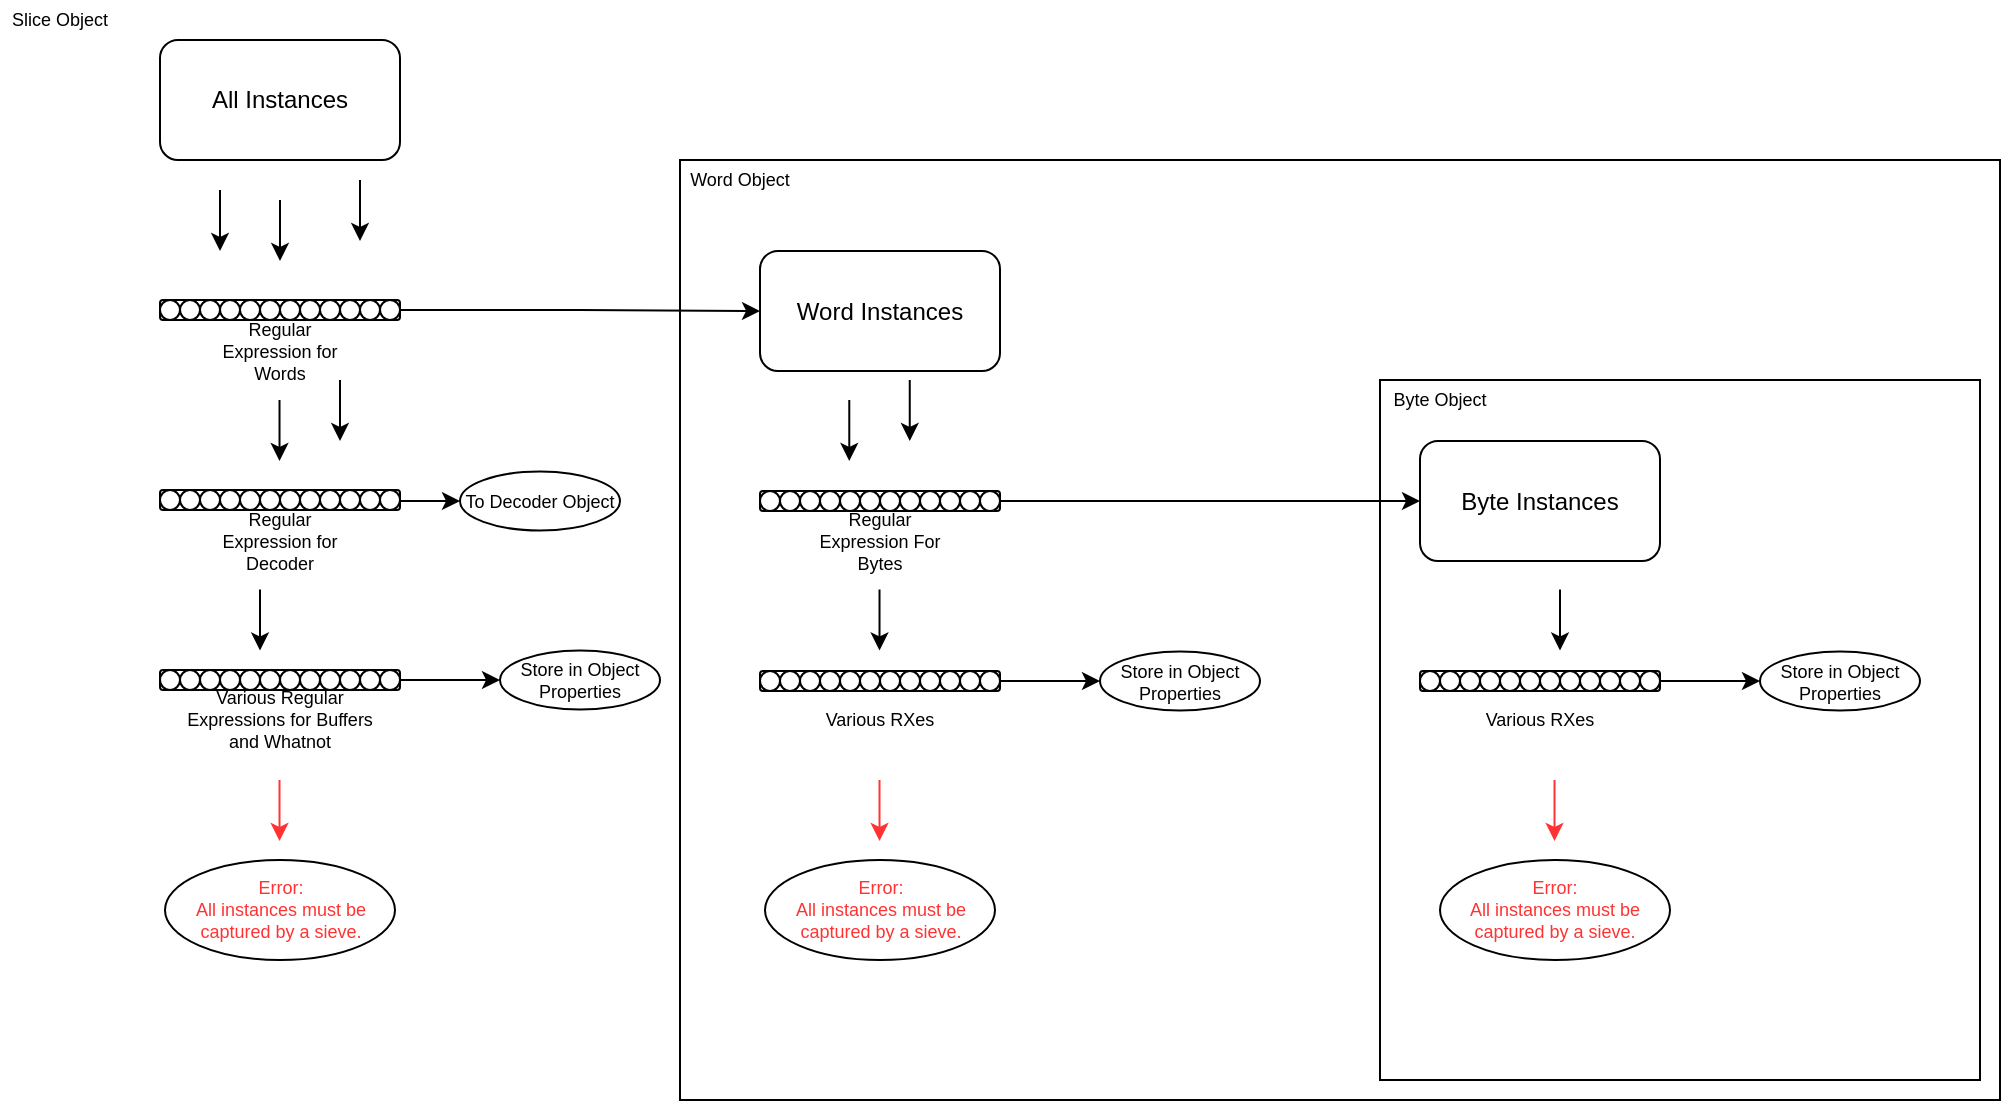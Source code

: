 <mxfile version="14.9.4" type="device"><diagram id="8y_iCtUcxWK4oEQ9TuIy" name="Page-1"><mxGraphModel dx="1681" dy="651" grid="1" gridSize="10" guides="1" tooltips="1" connect="1" arrows="1" fold="1" page="1" pageScale="1" pageWidth="850" pageHeight="1100" math="0" shadow="0"><root><mxCell id="0"/><mxCell id="1" parent="0"/><mxCell id="hp-HdV8AgzbzfMNJyMUk-153" value="" style="rounded=0;whiteSpace=wrap;html=1;fontSize=9;fontColor=#FF3333;fillColor=none;" vertex="1" parent="1"><mxGeometry x="340" y="80" width="660" height="470" as="geometry"/></mxCell><mxCell id="hp-HdV8AgzbzfMNJyMUk-155" value="" style="rounded=0;whiteSpace=wrap;html=1;fontSize=9;fontColor=#000000;fillColor=none;" vertex="1" parent="1"><mxGeometry x="690" y="190" width="300" height="350" as="geometry"/></mxCell><mxCell id="hp-HdV8AgzbzfMNJyMUk-1" value="All Instances" style="rounded=1;whiteSpace=wrap;html=1;fillColor=none;" vertex="1" parent="1"><mxGeometry x="80" y="20" width="120" height="60" as="geometry"/></mxCell><mxCell id="hp-HdV8AgzbzfMNJyMUk-17" value="" style="group" vertex="1" connectable="0" parent="1"><mxGeometry x="80" y="150" width="120" height="35.5" as="geometry"/></mxCell><mxCell id="hp-HdV8AgzbzfMNJyMUk-2" value="" style="rounded=1;whiteSpace=wrap;html=1;container=0;" vertex="1" parent="hp-HdV8AgzbzfMNJyMUk-17"><mxGeometry width="120" height="10" as="geometry"/></mxCell><mxCell id="hp-HdV8AgzbzfMNJyMUk-3" value="" style="ellipse;whiteSpace=wrap;html=1;container=0;" vertex="1" parent="hp-HdV8AgzbzfMNJyMUk-17"><mxGeometry width="10" height="10" as="geometry"/></mxCell><mxCell id="hp-HdV8AgzbzfMNJyMUk-4" value="" style="ellipse;whiteSpace=wrap;html=1;container=0;" vertex="1" parent="hp-HdV8AgzbzfMNJyMUk-17"><mxGeometry x="10" width="10" height="10" as="geometry"/></mxCell><mxCell id="hp-HdV8AgzbzfMNJyMUk-5" value="" style="ellipse;whiteSpace=wrap;html=1;container=0;" vertex="1" parent="hp-HdV8AgzbzfMNJyMUk-17"><mxGeometry x="20" width="10" height="10" as="geometry"/></mxCell><mxCell id="hp-HdV8AgzbzfMNJyMUk-6" value="" style="ellipse;whiteSpace=wrap;html=1;container=0;" vertex="1" parent="hp-HdV8AgzbzfMNJyMUk-17"><mxGeometry x="30" width="10" height="10" as="geometry"/></mxCell><mxCell id="hp-HdV8AgzbzfMNJyMUk-7" value="" style="ellipse;whiteSpace=wrap;html=1;container=0;" vertex="1" parent="hp-HdV8AgzbzfMNJyMUk-17"><mxGeometry x="40" width="10" height="10" as="geometry"/></mxCell><mxCell id="hp-HdV8AgzbzfMNJyMUk-8" value="" style="ellipse;whiteSpace=wrap;html=1;container=0;" vertex="1" parent="hp-HdV8AgzbzfMNJyMUk-17"><mxGeometry x="50" width="10" height="10" as="geometry"/></mxCell><mxCell id="hp-HdV8AgzbzfMNJyMUk-9" value="" style="ellipse;whiteSpace=wrap;html=1;container=0;" vertex="1" parent="hp-HdV8AgzbzfMNJyMUk-17"><mxGeometry x="60" width="10" height="10" as="geometry"/></mxCell><mxCell id="hp-HdV8AgzbzfMNJyMUk-10" value="" style="ellipse;whiteSpace=wrap;html=1;container=0;" vertex="1" parent="hp-HdV8AgzbzfMNJyMUk-17"><mxGeometry x="70" width="10" height="10" as="geometry"/></mxCell><mxCell id="hp-HdV8AgzbzfMNJyMUk-11" value="" style="ellipse;whiteSpace=wrap;html=1;container=0;" vertex="1" parent="hp-HdV8AgzbzfMNJyMUk-17"><mxGeometry x="80" width="10" height="10" as="geometry"/></mxCell><mxCell id="hp-HdV8AgzbzfMNJyMUk-12" value="" style="ellipse;whiteSpace=wrap;html=1;container=0;" vertex="1" parent="hp-HdV8AgzbzfMNJyMUk-17"><mxGeometry x="90" width="10" height="10" as="geometry"/></mxCell><mxCell id="hp-HdV8AgzbzfMNJyMUk-13" value="" style="ellipse;whiteSpace=wrap;html=1;container=0;" vertex="1" parent="hp-HdV8AgzbzfMNJyMUk-17"><mxGeometry x="100" width="10" height="10" as="geometry"/></mxCell><mxCell id="hp-HdV8AgzbzfMNJyMUk-14" value="" style="ellipse;whiteSpace=wrap;html=1;container=0;" vertex="1" parent="hp-HdV8AgzbzfMNJyMUk-17"><mxGeometry x="110" width="10" height="10" as="geometry"/></mxCell><mxCell id="hp-HdV8AgzbzfMNJyMUk-19" value="Regular Expression for Words" style="text;html=1;strokeColor=none;fillColor=none;align=center;verticalAlign=middle;whiteSpace=wrap;rounded=0;fontSize=9;" vertex="1" parent="hp-HdV8AgzbzfMNJyMUk-17"><mxGeometry x="30" y="15.5" width="60" height="20" as="geometry"/></mxCell><mxCell id="hp-HdV8AgzbzfMNJyMUk-20" value="" style="group" vertex="1" connectable="0" parent="1"><mxGeometry x="80" y="245" width="120" height="10" as="geometry"/></mxCell><mxCell id="hp-HdV8AgzbzfMNJyMUk-21" value="" style="rounded=1;whiteSpace=wrap;html=1;container=0;" vertex="1" parent="hp-HdV8AgzbzfMNJyMUk-20"><mxGeometry width="120" height="10" as="geometry"/></mxCell><mxCell id="hp-HdV8AgzbzfMNJyMUk-22" value="" style="ellipse;whiteSpace=wrap;html=1;container=0;" vertex="1" parent="hp-HdV8AgzbzfMNJyMUk-20"><mxGeometry width="10" height="10" as="geometry"/></mxCell><mxCell id="hp-HdV8AgzbzfMNJyMUk-23" value="" style="ellipse;whiteSpace=wrap;html=1;container=0;" vertex="1" parent="hp-HdV8AgzbzfMNJyMUk-20"><mxGeometry x="10" width="10" height="10" as="geometry"/></mxCell><mxCell id="hp-HdV8AgzbzfMNJyMUk-24" value="" style="ellipse;whiteSpace=wrap;html=1;container=0;" vertex="1" parent="hp-HdV8AgzbzfMNJyMUk-20"><mxGeometry x="20" width="10" height="10" as="geometry"/></mxCell><mxCell id="hp-HdV8AgzbzfMNJyMUk-25" value="" style="ellipse;whiteSpace=wrap;html=1;container=0;" vertex="1" parent="hp-HdV8AgzbzfMNJyMUk-20"><mxGeometry x="30" width="10" height="10" as="geometry"/></mxCell><mxCell id="hp-HdV8AgzbzfMNJyMUk-26" value="" style="ellipse;whiteSpace=wrap;html=1;container=0;" vertex="1" parent="hp-HdV8AgzbzfMNJyMUk-20"><mxGeometry x="40" width="10" height="10" as="geometry"/></mxCell><mxCell id="hp-HdV8AgzbzfMNJyMUk-27" value="" style="ellipse;whiteSpace=wrap;html=1;container=0;" vertex="1" parent="hp-HdV8AgzbzfMNJyMUk-20"><mxGeometry x="50" width="10" height="10" as="geometry"/></mxCell><mxCell id="hp-HdV8AgzbzfMNJyMUk-28" value="" style="ellipse;whiteSpace=wrap;html=1;container=0;" vertex="1" parent="hp-HdV8AgzbzfMNJyMUk-20"><mxGeometry x="60" width="10" height="10" as="geometry"/></mxCell><mxCell id="hp-HdV8AgzbzfMNJyMUk-29" value="" style="ellipse;whiteSpace=wrap;html=1;container=0;" vertex="1" parent="hp-HdV8AgzbzfMNJyMUk-20"><mxGeometry x="70" width="10" height="10" as="geometry"/></mxCell><mxCell id="hp-HdV8AgzbzfMNJyMUk-30" value="" style="ellipse;whiteSpace=wrap;html=1;container=0;" vertex="1" parent="hp-HdV8AgzbzfMNJyMUk-20"><mxGeometry x="80" width="10" height="10" as="geometry"/></mxCell><mxCell id="hp-HdV8AgzbzfMNJyMUk-31" value="" style="ellipse;whiteSpace=wrap;html=1;container=0;" vertex="1" parent="hp-HdV8AgzbzfMNJyMUk-20"><mxGeometry x="90" width="10" height="10" as="geometry"/></mxCell><mxCell id="hp-HdV8AgzbzfMNJyMUk-32" value="" style="ellipse;whiteSpace=wrap;html=1;container=0;" vertex="1" parent="hp-HdV8AgzbzfMNJyMUk-20"><mxGeometry x="100" width="10" height="10" as="geometry"/></mxCell><mxCell id="hp-HdV8AgzbzfMNJyMUk-33" value="" style="ellipse;whiteSpace=wrap;html=1;container=0;" vertex="1" parent="hp-HdV8AgzbzfMNJyMUk-20"><mxGeometry x="110" width="10" height="10" as="geometry"/></mxCell><mxCell id="hp-HdV8AgzbzfMNJyMUk-34" value="Regular Expression for Decoder" style="text;html=1;strokeColor=none;fillColor=none;align=center;verticalAlign=middle;whiteSpace=wrap;rounded=0;fontSize=9;" vertex="1" parent="1"><mxGeometry x="110" y="260.5" width="60" height="20" as="geometry"/></mxCell><mxCell id="hp-HdV8AgzbzfMNJyMUk-35" value="" style="group" vertex="1" connectable="0" parent="1"><mxGeometry x="80" y="335" width="120" height="10" as="geometry"/></mxCell><mxCell id="hp-HdV8AgzbzfMNJyMUk-36" value="" style="rounded=1;whiteSpace=wrap;html=1;container=0;" vertex="1" parent="hp-HdV8AgzbzfMNJyMUk-35"><mxGeometry width="120" height="10" as="geometry"/></mxCell><mxCell id="hp-HdV8AgzbzfMNJyMUk-37" value="" style="ellipse;whiteSpace=wrap;html=1;container=0;" vertex="1" parent="hp-HdV8AgzbzfMNJyMUk-35"><mxGeometry width="10" height="10" as="geometry"/></mxCell><mxCell id="hp-HdV8AgzbzfMNJyMUk-38" value="" style="ellipse;whiteSpace=wrap;html=1;container=0;" vertex="1" parent="hp-HdV8AgzbzfMNJyMUk-35"><mxGeometry x="10" width="10" height="10" as="geometry"/></mxCell><mxCell id="hp-HdV8AgzbzfMNJyMUk-39" value="" style="ellipse;whiteSpace=wrap;html=1;container=0;" vertex="1" parent="hp-HdV8AgzbzfMNJyMUk-35"><mxGeometry x="20" width="10" height="10" as="geometry"/></mxCell><mxCell id="hp-HdV8AgzbzfMNJyMUk-40" value="" style="ellipse;whiteSpace=wrap;html=1;container=0;" vertex="1" parent="hp-HdV8AgzbzfMNJyMUk-35"><mxGeometry x="30" width="10" height="10" as="geometry"/></mxCell><mxCell id="hp-HdV8AgzbzfMNJyMUk-41" value="" style="ellipse;whiteSpace=wrap;html=1;container=0;" vertex="1" parent="hp-HdV8AgzbzfMNJyMUk-35"><mxGeometry x="40" width="10" height="10" as="geometry"/></mxCell><mxCell id="hp-HdV8AgzbzfMNJyMUk-42" value="" style="ellipse;whiteSpace=wrap;html=1;container=0;" vertex="1" parent="hp-HdV8AgzbzfMNJyMUk-35"><mxGeometry x="50" width="10" height="10" as="geometry"/></mxCell><mxCell id="hp-HdV8AgzbzfMNJyMUk-43" value="" style="ellipse;whiteSpace=wrap;html=1;container=0;" vertex="1" parent="hp-HdV8AgzbzfMNJyMUk-35"><mxGeometry x="60" width="10" height="10" as="geometry"/></mxCell><mxCell id="hp-HdV8AgzbzfMNJyMUk-44" value="" style="ellipse;whiteSpace=wrap;html=1;container=0;" vertex="1" parent="hp-HdV8AgzbzfMNJyMUk-35"><mxGeometry x="70" width="10" height="10" as="geometry"/></mxCell><mxCell id="hp-HdV8AgzbzfMNJyMUk-45" value="" style="ellipse;whiteSpace=wrap;html=1;container=0;" vertex="1" parent="hp-HdV8AgzbzfMNJyMUk-35"><mxGeometry x="80" width="10" height="10" as="geometry"/></mxCell><mxCell id="hp-HdV8AgzbzfMNJyMUk-46" value="" style="ellipse;whiteSpace=wrap;html=1;container=0;" vertex="1" parent="hp-HdV8AgzbzfMNJyMUk-35"><mxGeometry x="90" width="10" height="10" as="geometry"/></mxCell><mxCell id="hp-HdV8AgzbzfMNJyMUk-47" value="" style="ellipse;whiteSpace=wrap;html=1;container=0;" vertex="1" parent="hp-HdV8AgzbzfMNJyMUk-35"><mxGeometry x="100" width="10" height="10" as="geometry"/></mxCell><mxCell id="hp-HdV8AgzbzfMNJyMUk-48" value="" style="ellipse;whiteSpace=wrap;html=1;container=0;" vertex="1" parent="hp-HdV8AgzbzfMNJyMUk-35"><mxGeometry x="110" width="10" height="10" as="geometry"/></mxCell><mxCell id="hp-HdV8AgzbzfMNJyMUk-49" value="&lt;font style=&quot;font-size: 9px;&quot;&gt;Various Regular Expressions for Buffers and Whatnot&lt;/font&gt;" style="text;html=1;strokeColor=none;fillColor=none;align=center;verticalAlign=middle;whiteSpace=wrap;rounded=0;fontSize=9;" vertex="1" parent="1"><mxGeometry x="90" y="350" width="100" height="20" as="geometry"/></mxCell><mxCell id="hp-HdV8AgzbzfMNJyMUk-55" style="edgeStyle=orthogonalEdgeStyle;rounded=0;orthogonalLoop=1;jettySize=auto;html=1;exitX=1;exitY=0.5;exitDx=0;exitDy=0;entryX=0;entryY=0.5;entryDx=0;entryDy=0;" edge="1" parent="1" source="hp-HdV8AgzbzfMNJyMUk-14" target="hp-HdV8AgzbzfMNJyMUk-56"><mxGeometry relative="1" as="geometry"><mxPoint x="280" y="155.095" as="targetPoint"/></mxGeometry></mxCell><mxCell id="hp-HdV8AgzbzfMNJyMUk-56" value="Word Instances" style="rounded=1;whiteSpace=wrap;html=1;fillColor=none;" vertex="1" parent="1"><mxGeometry x="380" y="125.5" width="120" height="60" as="geometry"/></mxCell><mxCell id="hp-HdV8AgzbzfMNJyMUk-59" value="" style="group" vertex="1" connectable="0" parent="1"><mxGeometry x="380" y="245.5" width="120" height="10" as="geometry"/></mxCell><mxCell id="hp-HdV8AgzbzfMNJyMUk-60" value="" style="rounded=1;whiteSpace=wrap;html=1;container=0;" vertex="1" parent="hp-HdV8AgzbzfMNJyMUk-59"><mxGeometry width="120" height="10" as="geometry"/></mxCell><mxCell id="hp-HdV8AgzbzfMNJyMUk-61" value="" style="ellipse;whiteSpace=wrap;html=1;container=0;" vertex="1" parent="hp-HdV8AgzbzfMNJyMUk-59"><mxGeometry width="10" height="10" as="geometry"/></mxCell><mxCell id="hp-HdV8AgzbzfMNJyMUk-62" value="" style="ellipse;whiteSpace=wrap;html=1;container=0;" vertex="1" parent="hp-HdV8AgzbzfMNJyMUk-59"><mxGeometry x="10" width="10" height="10" as="geometry"/></mxCell><mxCell id="hp-HdV8AgzbzfMNJyMUk-63" value="" style="ellipse;whiteSpace=wrap;html=1;container=0;" vertex="1" parent="hp-HdV8AgzbzfMNJyMUk-59"><mxGeometry x="20" width="10" height="10" as="geometry"/></mxCell><mxCell id="hp-HdV8AgzbzfMNJyMUk-64" value="" style="ellipse;whiteSpace=wrap;html=1;container=0;" vertex="1" parent="hp-HdV8AgzbzfMNJyMUk-59"><mxGeometry x="30" width="10" height="10" as="geometry"/></mxCell><mxCell id="hp-HdV8AgzbzfMNJyMUk-65" value="" style="ellipse;whiteSpace=wrap;html=1;container=0;" vertex="1" parent="hp-HdV8AgzbzfMNJyMUk-59"><mxGeometry x="40" width="10" height="10" as="geometry"/></mxCell><mxCell id="hp-HdV8AgzbzfMNJyMUk-66" value="" style="ellipse;whiteSpace=wrap;html=1;container=0;" vertex="1" parent="hp-HdV8AgzbzfMNJyMUk-59"><mxGeometry x="50" width="10" height="10" as="geometry"/></mxCell><mxCell id="hp-HdV8AgzbzfMNJyMUk-67" value="" style="ellipse;whiteSpace=wrap;html=1;container=0;" vertex="1" parent="hp-HdV8AgzbzfMNJyMUk-59"><mxGeometry x="60" width="10" height="10" as="geometry"/></mxCell><mxCell id="hp-HdV8AgzbzfMNJyMUk-68" value="" style="ellipse;whiteSpace=wrap;html=1;container=0;" vertex="1" parent="hp-HdV8AgzbzfMNJyMUk-59"><mxGeometry x="70" width="10" height="10" as="geometry"/></mxCell><mxCell id="hp-HdV8AgzbzfMNJyMUk-69" value="" style="ellipse;whiteSpace=wrap;html=1;container=0;" vertex="1" parent="hp-HdV8AgzbzfMNJyMUk-59"><mxGeometry x="80" width="10" height="10" as="geometry"/></mxCell><mxCell id="hp-HdV8AgzbzfMNJyMUk-70" value="" style="ellipse;whiteSpace=wrap;html=1;container=0;" vertex="1" parent="hp-HdV8AgzbzfMNJyMUk-59"><mxGeometry x="90" width="10" height="10" as="geometry"/></mxCell><mxCell id="hp-HdV8AgzbzfMNJyMUk-71" value="" style="ellipse;whiteSpace=wrap;html=1;container=0;" vertex="1" parent="hp-HdV8AgzbzfMNJyMUk-59"><mxGeometry x="100" width="10" height="10" as="geometry"/></mxCell><mxCell id="hp-HdV8AgzbzfMNJyMUk-72" value="" style="ellipse;whiteSpace=wrap;html=1;container=0;" vertex="1" parent="hp-HdV8AgzbzfMNJyMUk-59"><mxGeometry x="110" width="10" height="10" as="geometry"/></mxCell><mxCell id="hp-HdV8AgzbzfMNJyMUk-87" value="" style="group" vertex="1" connectable="0" parent="1"><mxGeometry x="380" y="335.5" width="120" height="10" as="geometry"/></mxCell><mxCell id="hp-HdV8AgzbzfMNJyMUk-88" value="" style="rounded=1;whiteSpace=wrap;html=1;container=0;" vertex="1" parent="hp-HdV8AgzbzfMNJyMUk-87"><mxGeometry width="120" height="10" as="geometry"/></mxCell><mxCell id="hp-HdV8AgzbzfMNJyMUk-89" value="" style="ellipse;whiteSpace=wrap;html=1;container=0;" vertex="1" parent="hp-HdV8AgzbzfMNJyMUk-87"><mxGeometry width="10" height="10" as="geometry"/></mxCell><mxCell id="hp-HdV8AgzbzfMNJyMUk-90" value="" style="ellipse;whiteSpace=wrap;html=1;container=0;" vertex="1" parent="hp-HdV8AgzbzfMNJyMUk-87"><mxGeometry x="10" width="10" height="10" as="geometry"/></mxCell><mxCell id="hp-HdV8AgzbzfMNJyMUk-91" value="" style="ellipse;whiteSpace=wrap;html=1;container=0;" vertex="1" parent="hp-HdV8AgzbzfMNJyMUk-87"><mxGeometry x="20" width="10" height="10" as="geometry"/></mxCell><mxCell id="hp-HdV8AgzbzfMNJyMUk-92" value="" style="ellipse;whiteSpace=wrap;html=1;container=0;" vertex="1" parent="hp-HdV8AgzbzfMNJyMUk-87"><mxGeometry x="30" width="10" height="10" as="geometry"/></mxCell><mxCell id="hp-HdV8AgzbzfMNJyMUk-93" value="" style="ellipse;whiteSpace=wrap;html=1;container=0;" vertex="1" parent="hp-HdV8AgzbzfMNJyMUk-87"><mxGeometry x="40" width="10" height="10" as="geometry"/></mxCell><mxCell id="hp-HdV8AgzbzfMNJyMUk-94" value="" style="ellipse;whiteSpace=wrap;html=1;container=0;" vertex="1" parent="hp-HdV8AgzbzfMNJyMUk-87"><mxGeometry x="50" width="10" height="10" as="geometry"/></mxCell><mxCell id="hp-HdV8AgzbzfMNJyMUk-95" value="" style="ellipse;whiteSpace=wrap;html=1;container=0;" vertex="1" parent="hp-HdV8AgzbzfMNJyMUk-87"><mxGeometry x="60" width="10" height="10" as="geometry"/></mxCell><mxCell id="hp-HdV8AgzbzfMNJyMUk-96" value="" style="ellipse;whiteSpace=wrap;html=1;container=0;" vertex="1" parent="hp-HdV8AgzbzfMNJyMUk-87"><mxGeometry x="70" width="10" height="10" as="geometry"/></mxCell><mxCell id="hp-HdV8AgzbzfMNJyMUk-97" value="" style="ellipse;whiteSpace=wrap;html=1;container=0;" vertex="1" parent="hp-HdV8AgzbzfMNJyMUk-87"><mxGeometry x="80" width="10" height="10" as="geometry"/></mxCell><mxCell id="hp-HdV8AgzbzfMNJyMUk-98" value="" style="ellipse;whiteSpace=wrap;html=1;container=0;" vertex="1" parent="hp-HdV8AgzbzfMNJyMUk-87"><mxGeometry x="90" width="10" height="10" as="geometry"/></mxCell><mxCell id="hp-HdV8AgzbzfMNJyMUk-99" value="" style="ellipse;whiteSpace=wrap;html=1;container=0;" vertex="1" parent="hp-HdV8AgzbzfMNJyMUk-87"><mxGeometry x="100" width="10" height="10" as="geometry"/></mxCell><mxCell id="hp-HdV8AgzbzfMNJyMUk-100" value="" style="ellipse;whiteSpace=wrap;html=1;container=0;" vertex="1" parent="hp-HdV8AgzbzfMNJyMUk-87"><mxGeometry x="110" width="10" height="10" as="geometry"/></mxCell><mxCell id="hp-HdV8AgzbzfMNJyMUk-101" value="Various RXes" style="text;html=1;strokeColor=none;fillColor=none;align=center;verticalAlign=middle;whiteSpace=wrap;rounded=0;fontSize=9;" vertex="1" parent="1"><mxGeometry x="400" y="350" width="80" height="20" as="geometry"/></mxCell><mxCell id="hp-HdV8AgzbzfMNJyMUk-103" value="Regular Expression For Bytes" style="text;html=1;strokeColor=none;fillColor=none;align=center;verticalAlign=middle;whiteSpace=wrap;rounded=0;fontSize=9;" vertex="1" parent="1"><mxGeometry x="400" y="260.5" width="80" height="20" as="geometry"/></mxCell><mxCell id="hp-HdV8AgzbzfMNJyMUk-105" style="edgeStyle=orthogonalEdgeStyle;rounded=0;orthogonalLoop=1;jettySize=auto;html=1;entryX=0;entryY=0.5;entryDx=0;entryDy=0;" edge="1" parent="1" source="hp-HdV8AgzbzfMNJyMUk-72" target="hp-HdV8AgzbzfMNJyMUk-106"><mxGeometry relative="1" as="geometry"><mxPoint x="680" y="251" as="targetPoint"/></mxGeometry></mxCell><mxCell id="hp-HdV8AgzbzfMNJyMUk-106" value="Byte Instances" style="rounded=1;whiteSpace=wrap;html=1;fillColor=none;" vertex="1" parent="1"><mxGeometry x="710" y="220.5" width="120" height="60" as="geometry"/></mxCell><mxCell id="hp-HdV8AgzbzfMNJyMUk-108" value="" style="group" vertex="1" connectable="0" parent="1"><mxGeometry x="710" y="335.5" width="120" height="10" as="geometry"/></mxCell><mxCell id="hp-HdV8AgzbzfMNJyMUk-109" value="" style="rounded=1;whiteSpace=wrap;html=1;container=0;" vertex="1" parent="hp-HdV8AgzbzfMNJyMUk-108"><mxGeometry width="120" height="10" as="geometry"/></mxCell><mxCell id="hp-HdV8AgzbzfMNJyMUk-110" value="" style="ellipse;whiteSpace=wrap;html=1;container=0;" vertex="1" parent="hp-HdV8AgzbzfMNJyMUk-108"><mxGeometry width="10" height="10" as="geometry"/></mxCell><mxCell id="hp-HdV8AgzbzfMNJyMUk-111" value="" style="ellipse;whiteSpace=wrap;html=1;container=0;" vertex="1" parent="hp-HdV8AgzbzfMNJyMUk-108"><mxGeometry x="10" width="10" height="10" as="geometry"/></mxCell><mxCell id="hp-HdV8AgzbzfMNJyMUk-112" value="" style="ellipse;whiteSpace=wrap;html=1;container=0;" vertex="1" parent="hp-HdV8AgzbzfMNJyMUk-108"><mxGeometry x="20" width="10" height="10" as="geometry"/></mxCell><mxCell id="hp-HdV8AgzbzfMNJyMUk-113" value="" style="ellipse;whiteSpace=wrap;html=1;container=0;" vertex="1" parent="hp-HdV8AgzbzfMNJyMUk-108"><mxGeometry x="30" width="10" height="10" as="geometry"/></mxCell><mxCell id="hp-HdV8AgzbzfMNJyMUk-114" value="" style="ellipse;whiteSpace=wrap;html=1;container=0;" vertex="1" parent="hp-HdV8AgzbzfMNJyMUk-108"><mxGeometry x="40" width="10" height="10" as="geometry"/></mxCell><mxCell id="hp-HdV8AgzbzfMNJyMUk-115" value="" style="ellipse;whiteSpace=wrap;html=1;container=0;" vertex="1" parent="hp-HdV8AgzbzfMNJyMUk-108"><mxGeometry x="50" width="10" height="10" as="geometry"/></mxCell><mxCell id="hp-HdV8AgzbzfMNJyMUk-116" value="" style="ellipse;whiteSpace=wrap;html=1;container=0;" vertex="1" parent="hp-HdV8AgzbzfMNJyMUk-108"><mxGeometry x="60" width="10" height="10" as="geometry"/></mxCell><mxCell id="hp-HdV8AgzbzfMNJyMUk-117" value="" style="ellipse;whiteSpace=wrap;html=1;container=0;" vertex="1" parent="hp-HdV8AgzbzfMNJyMUk-108"><mxGeometry x="70" width="10" height="10" as="geometry"/></mxCell><mxCell id="hp-HdV8AgzbzfMNJyMUk-118" value="" style="ellipse;whiteSpace=wrap;html=1;container=0;" vertex="1" parent="hp-HdV8AgzbzfMNJyMUk-108"><mxGeometry x="80" width="10" height="10" as="geometry"/></mxCell><mxCell id="hp-HdV8AgzbzfMNJyMUk-119" value="" style="ellipse;whiteSpace=wrap;html=1;container=0;" vertex="1" parent="hp-HdV8AgzbzfMNJyMUk-108"><mxGeometry x="90" width="10" height="10" as="geometry"/></mxCell><mxCell id="hp-HdV8AgzbzfMNJyMUk-120" value="" style="ellipse;whiteSpace=wrap;html=1;container=0;" vertex="1" parent="hp-HdV8AgzbzfMNJyMUk-108"><mxGeometry x="100" width="10" height="10" as="geometry"/></mxCell><mxCell id="hp-HdV8AgzbzfMNJyMUk-121" value="" style="ellipse;whiteSpace=wrap;html=1;container=0;" vertex="1" parent="hp-HdV8AgzbzfMNJyMUk-108"><mxGeometry x="110" width="10" height="10" as="geometry"/></mxCell><mxCell id="hp-HdV8AgzbzfMNJyMUk-122" value="Various RXes" style="text;html=1;strokeColor=none;fillColor=none;align=center;verticalAlign=middle;whiteSpace=wrap;rounded=0;fontSize=9;" vertex="1" parent="1"><mxGeometry x="730" y="350" width="80" height="20" as="geometry"/></mxCell><mxCell id="hp-HdV8AgzbzfMNJyMUk-126" style="edgeStyle=orthogonalEdgeStyle;rounded=0;orthogonalLoop=1;jettySize=auto;html=1;fontSize=9;" edge="1" parent="1" source="hp-HdV8AgzbzfMNJyMUk-88"><mxGeometry relative="1" as="geometry"><mxPoint x="550" y="340.5" as="targetPoint"/></mxGeometry></mxCell><mxCell id="hp-HdV8AgzbzfMNJyMUk-129" value="Store in Object Properties" style="ellipse;whiteSpace=wrap;html=1;fontSize=9;fillColor=none;" vertex="1" parent="1"><mxGeometry x="550" y="325.75" width="80" height="29.5" as="geometry"/></mxCell><mxCell id="hp-HdV8AgzbzfMNJyMUk-130" style="edgeStyle=orthogonalEdgeStyle;rounded=0;orthogonalLoop=1;jettySize=auto;html=1;fontSize=9;" edge="1" parent="1"><mxGeometry relative="1" as="geometry"><mxPoint x="250" y="340" as="targetPoint"/><mxPoint x="200" y="340" as="sourcePoint"/></mxGeometry></mxCell><mxCell id="hp-HdV8AgzbzfMNJyMUk-131" value="Store in Object Properties" style="ellipse;whiteSpace=wrap;html=1;fontSize=9;fillColor=none;" vertex="1" parent="1"><mxGeometry x="250" y="325.25" width="80" height="29.5" as="geometry"/></mxCell><mxCell id="hp-HdV8AgzbzfMNJyMUk-133" style="edgeStyle=orthogonalEdgeStyle;rounded=0;orthogonalLoop=1;jettySize=auto;html=1;fontSize=9;" edge="1" parent="1"><mxGeometry relative="1" as="geometry"><mxPoint x="880" y="340.5" as="targetPoint"/><mxPoint x="830" y="340.5" as="sourcePoint"/></mxGeometry></mxCell><mxCell id="hp-HdV8AgzbzfMNJyMUk-134" value="Store in Object Properties" style="ellipse;whiteSpace=wrap;html=1;fontSize=9;fillColor=none;" vertex="1" parent="1"><mxGeometry x="880" y="325.75" width="80" height="29.5" as="geometry"/></mxCell><mxCell id="hp-HdV8AgzbzfMNJyMUk-135" value="" style="endArrow=classic;html=1;fontSize=9;" edge="1" parent="1"><mxGeometry width="50" height="50" relative="1" as="geometry"><mxPoint x="140" y="100" as="sourcePoint"/><mxPoint x="140" y="130.5" as="targetPoint"/></mxGeometry></mxCell><mxCell id="hp-HdV8AgzbzfMNJyMUk-136" value="" style="endArrow=classic;html=1;fontSize=9;" edge="1" parent="1"><mxGeometry width="50" height="50" relative="1" as="geometry"><mxPoint x="180" y="90" as="sourcePoint"/><mxPoint x="180" y="120.5" as="targetPoint"/></mxGeometry></mxCell><mxCell id="hp-HdV8AgzbzfMNJyMUk-137" value="" style="endArrow=classic;html=1;fontSize=9;" edge="1" parent="1"><mxGeometry width="50" height="50" relative="1" as="geometry"><mxPoint x="110" y="95" as="sourcePoint"/><mxPoint x="110" y="125.5" as="targetPoint"/></mxGeometry></mxCell><mxCell id="hp-HdV8AgzbzfMNJyMUk-138" value="" style="endArrow=classic;html=1;fontSize=9;" edge="1" parent="1"><mxGeometry width="50" height="50" relative="1" as="geometry"><mxPoint x="139.76" y="200" as="sourcePoint"/><mxPoint x="139.76" y="230.5" as="targetPoint"/></mxGeometry></mxCell><mxCell id="hp-HdV8AgzbzfMNJyMUk-140" value="" style="endArrow=classic;html=1;fontSize=9;" edge="1" parent="1"><mxGeometry width="50" height="50" relative="1" as="geometry"><mxPoint x="170" y="190" as="sourcePoint"/><mxPoint x="170" y="220.5" as="targetPoint"/></mxGeometry></mxCell><mxCell id="hp-HdV8AgzbzfMNJyMUk-142" value="" style="endArrow=classic;html=1;fontSize=9;" edge="1" parent="1"><mxGeometry width="50" height="50" relative="1" as="geometry"><mxPoint x="130" y="294.75" as="sourcePoint"/><mxPoint x="130" y="325.25" as="targetPoint"/></mxGeometry></mxCell><mxCell id="hp-HdV8AgzbzfMNJyMUk-143" value="" style="endArrow=classic;html=1;fontSize=9;" edge="1" parent="1"><mxGeometry width="50" height="50" relative="1" as="geometry"><mxPoint x="424.64" y="200" as="sourcePoint"/><mxPoint x="424.64" y="230.5" as="targetPoint"/></mxGeometry></mxCell><mxCell id="hp-HdV8AgzbzfMNJyMUk-144" value="" style="endArrow=classic;html=1;fontSize=9;" edge="1" parent="1"><mxGeometry width="50" height="50" relative="1" as="geometry"><mxPoint x="454.88" y="190" as="sourcePoint"/><mxPoint x="454.88" y="220.5" as="targetPoint"/></mxGeometry></mxCell><mxCell id="hp-HdV8AgzbzfMNJyMUk-145" value="" style="endArrow=classic;html=1;fontSize=9;" edge="1" parent="1"><mxGeometry width="50" height="50" relative="1" as="geometry"><mxPoint x="439.76" y="294.75" as="sourcePoint"/><mxPoint x="439.76" y="325.25" as="targetPoint"/></mxGeometry></mxCell><mxCell id="hp-HdV8AgzbzfMNJyMUk-146" value="" style="endArrow=classic;html=1;fontSize=9;" edge="1" parent="1"><mxGeometry width="50" height="50" relative="1" as="geometry"><mxPoint x="780.0" y="294.75" as="sourcePoint"/><mxPoint x="780.0" y="325.25" as="targetPoint"/></mxGeometry></mxCell><mxCell id="hp-HdV8AgzbzfMNJyMUk-147" value="" style="endArrow=classic;html=1;fontSize=9;fontColor=#FF3333;strokeColor=#FF3333;" edge="1" parent="1"><mxGeometry width="50" height="50" relative="1" as="geometry"><mxPoint x="139.76" y="390" as="sourcePoint"/><mxPoint x="139.76" y="420.5" as="targetPoint"/></mxGeometry></mxCell><mxCell id="hp-HdV8AgzbzfMNJyMUk-148" value="&lt;div&gt;Error:&lt;/div&gt;&lt;div&gt;All instances must be captured by a sieve.&lt;br&gt;&lt;/div&gt;" style="ellipse;whiteSpace=wrap;html=1;fontSize=9;fontColor=#FF3333;fillColor=none;" vertex="1" parent="1"><mxGeometry x="82.5" y="430" width="115" height="50" as="geometry"/></mxCell><mxCell id="hp-HdV8AgzbzfMNJyMUk-149" value="" style="endArrow=classic;html=1;fontSize=9;fontColor=#FF3333;strokeColor=#FF3333;" edge="1" parent="1"><mxGeometry width="50" height="50" relative="1" as="geometry"><mxPoint x="439.76" y="390" as="sourcePoint"/><mxPoint x="439.76" y="420.5" as="targetPoint"/></mxGeometry></mxCell><mxCell id="hp-HdV8AgzbzfMNJyMUk-150" value="&lt;div&gt;Error:&lt;/div&gt;&lt;div&gt;All instances must be captured by a sieve.&lt;br&gt;&lt;/div&gt;" style="ellipse;whiteSpace=wrap;html=1;fontSize=9;fontColor=#FF3333;fillColor=none;" vertex="1" parent="1"><mxGeometry x="382.5" y="430" width="115" height="50" as="geometry"/></mxCell><mxCell id="hp-HdV8AgzbzfMNJyMUk-151" value="" style="endArrow=classic;html=1;fontSize=9;fontColor=#FF3333;strokeColor=#FF3333;" edge="1" parent="1"><mxGeometry width="50" height="50" relative="1" as="geometry"><mxPoint x="777.26" y="390" as="sourcePoint"/><mxPoint x="777.26" y="420.5" as="targetPoint"/></mxGeometry></mxCell><mxCell id="hp-HdV8AgzbzfMNJyMUk-152" value="&lt;div&gt;Error:&lt;/div&gt;&lt;div&gt;All instances must be captured by a sieve.&lt;br&gt;&lt;/div&gt;" style="ellipse;whiteSpace=wrap;html=1;fontSize=9;fontColor=#FF3333;fillColor=none;" vertex="1" parent="1"><mxGeometry x="720" y="430" width="115" height="50" as="geometry"/></mxCell><mxCell id="hp-HdV8AgzbzfMNJyMUk-154" value="Word Object" style="text;html=1;strokeColor=none;fillColor=none;align=center;verticalAlign=middle;whiteSpace=wrap;rounded=0;fontSize=9;" vertex="1" parent="1"><mxGeometry x="340" y="80" width="60" height="20" as="geometry"/></mxCell><mxCell id="hp-HdV8AgzbzfMNJyMUk-156" value="Byte Object" style="text;html=1;strokeColor=none;fillColor=none;align=center;verticalAlign=middle;whiteSpace=wrap;rounded=0;fontSize=9;" vertex="1" parent="1"><mxGeometry x="690" y="190" width="60" height="20" as="geometry"/></mxCell><mxCell id="hp-HdV8AgzbzfMNJyMUk-157" value="Slice Object" style="text;html=1;strokeColor=none;fillColor=none;align=center;verticalAlign=middle;whiteSpace=wrap;rounded=0;fontSize=9;" vertex="1" parent="1"><mxGeometry width="60" height="20" as="geometry"/></mxCell><mxCell id="hp-HdV8AgzbzfMNJyMUk-158" style="edgeStyle=orthogonalEdgeStyle;rounded=0;orthogonalLoop=1;jettySize=auto;html=1;fontSize=9;" edge="1" parent="1"><mxGeometry relative="1" as="geometry"><mxPoint x="230" y="250" as="targetPoint"/><mxPoint x="200" y="250.46" as="sourcePoint"/></mxGeometry></mxCell><mxCell id="hp-HdV8AgzbzfMNJyMUk-159" value="To Decoder Object" style="ellipse;whiteSpace=wrap;html=1;fontSize=9;fillColor=none;" vertex="1" parent="1"><mxGeometry x="230" y="235.75" width="80" height="29.5" as="geometry"/></mxCell></root></mxGraphModel></diagram></mxfile>